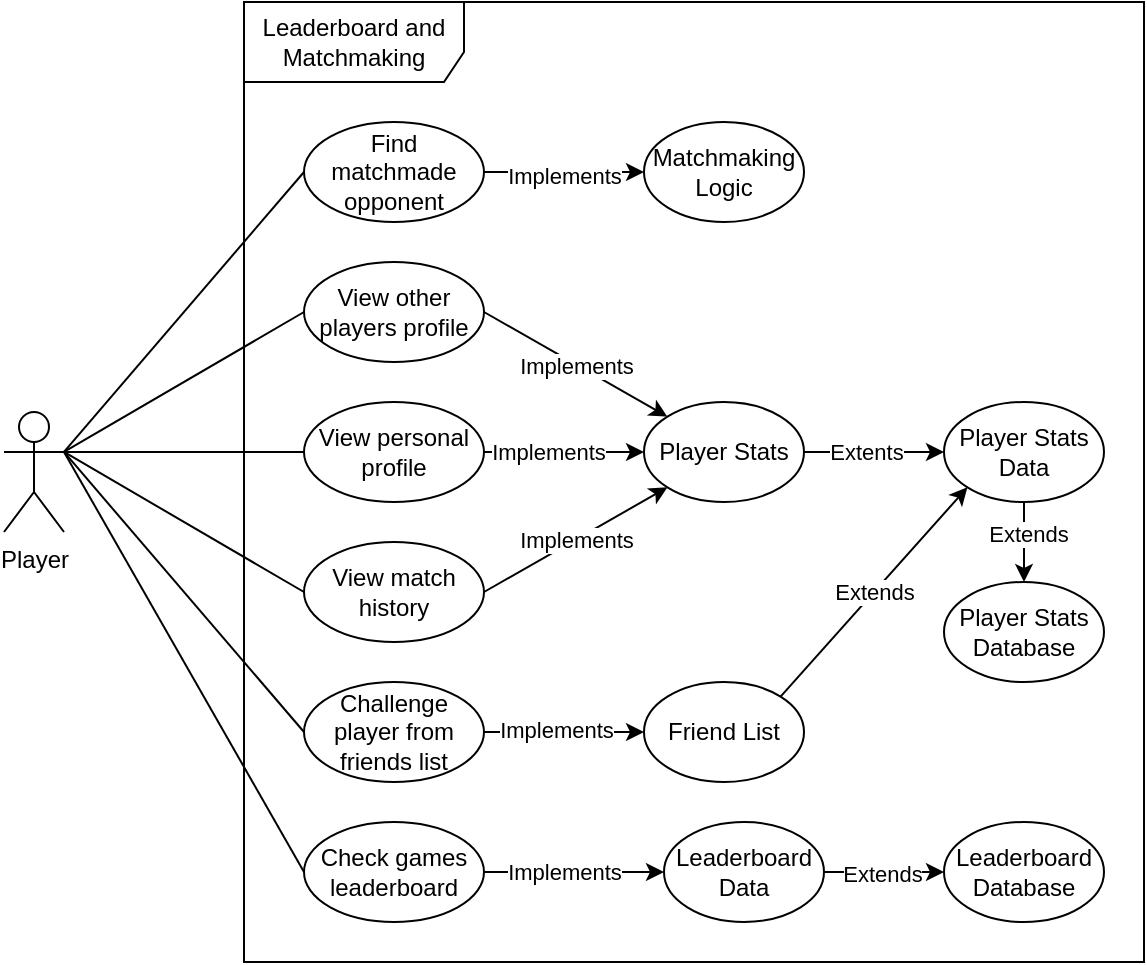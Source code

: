 <?xml version="1.0" encoding="UTF-8"?>
<mxfile version="26.1.0">
  <diagram name="Page-1" id="r8cucDlD3uPagZx595KA">
    <mxGraphModel dx="1178" dy="804" grid="1" gridSize="10" guides="1" tooltips="1" connect="1" arrows="1" fold="1" page="1" pageScale="1" pageWidth="1378" pageHeight="1693" math="0" shadow="0">
      <root>
        <mxCell id="0" />
        <mxCell id="1" parent="0" />
        <mxCell id="vRqvyTJ4AuiLB3XwPCij-26" value="Leaderboard and Matchmaking" style="shape=umlFrame;whiteSpace=wrap;html=1;pointerEvents=0;width=110;height=40;" parent="1" vertex="1">
          <mxGeometry x="360" y="710" width="450" height="480" as="geometry" />
        </mxCell>
        <mxCell id="vRqvyTJ4AuiLB3XwPCij-43" style="rounded=0;orthogonalLoop=1;jettySize=auto;html=1;exitX=1;exitY=0.333;exitDx=0;exitDy=0;exitPerimeter=0;entryX=0;entryY=0.5;entryDx=0;entryDy=0;endArrow=none;startFill=0;" parent="1" source="vRqvyTJ4AuiLB3XwPCij-27" target="vRqvyTJ4AuiLB3XwPCij-28" edge="1">
          <mxGeometry relative="1" as="geometry" />
        </mxCell>
        <mxCell id="vRqvyTJ4AuiLB3XwPCij-47" style="rounded=0;orthogonalLoop=1;jettySize=auto;html=1;exitX=1;exitY=0.333;exitDx=0;exitDy=0;exitPerimeter=0;entryX=0;entryY=0.5;entryDx=0;entryDy=0;endArrow=none;startFill=0;" parent="1" source="vRqvyTJ4AuiLB3XwPCij-27" target="vRqvyTJ4AuiLB3XwPCij-33" edge="1">
          <mxGeometry relative="1" as="geometry" />
        </mxCell>
        <mxCell id="vRqvyTJ4AuiLB3XwPCij-48" style="rounded=0;orthogonalLoop=1;jettySize=auto;html=1;exitX=1;exitY=0.333;exitDx=0;exitDy=0;exitPerimeter=0;entryX=0;entryY=0.5;entryDx=0;entryDy=0;endArrow=none;startFill=0;" parent="1" source="vRqvyTJ4AuiLB3XwPCij-27" target="vRqvyTJ4AuiLB3XwPCij-32" edge="1">
          <mxGeometry relative="1" as="geometry" />
        </mxCell>
        <mxCell id="vRqvyTJ4AuiLB3XwPCij-49" style="rounded=0;orthogonalLoop=1;jettySize=auto;html=1;exitX=1;exitY=0.333;exitDx=0;exitDy=0;exitPerimeter=0;entryX=0;entryY=0.5;entryDx=0;entryDy=0;endArrow=none;startFill=0;" parent="1" source="vRqvyTJ4AuiLB3XwPCij-27" target="vRqvyTJ4AuiLB3XwPCij-40" edge="1">
          <mxGeometry relative="1" as="geometry" />
        </mxCell>
        <mxCell id="vRqvyTJ4AuiLB3XwPCij-50" style="rounded=0;orthogonalLoop=1;jettySize=auto;html=1;exitX=1;exitY=0.333;exitDx=0;exitDy=0;exitPerimeter=0;entryX=0;entryY=0.5;entryDx=0;entryDy=0;endArrow=none;startFill=0;" parent="1" source="vRqvyTJ4AuiLB3XwPCij-27" target="vRqvyTJ4AuiLB3XwPCij-36" edge="1">
          <mxGeometry relative="1" as="geometry" />
        </mxCell>
        <mxCell id="vRqvyTJ4AuiLB3XwPCij-71" style="rounded=0;orthogonalLoop=1;jettySize=auto;html=1;exitX=1;exitY=0.333;exitDx=0;exitDy=0;exitPerimeter=0;entryX=0;entryY=0.5;entryDx=0;entryDy=0;endArrow=none;startFill=0;" parent="1" source="vRqvyTJ4AuiLB3XwPCij-27" target="vRqvyTJ4AuiLB3XwPCij-70" edge="1">
          <mxGeometry relative="1" as="geometry" />
        </mxCell>
        <mxCell id="vRqvyTJ4AuiLB3XwPCij-27" value="Player" style="shape=umlActor;verticalLabelPosition=bottom;verticalAlign=top;html=1;" parent="1" vertex="1">
          <mxGeometry x="240" y="915" width="30" height="60" as="geometry" />
        </mxCell>
        <mxCell id="UgS7PmAXyMimvmcps0D6-32" style="edgeStyle=orthogonalEdgeStyle;rounded=0;orthogonalLoop=1;jettySize=auto;html=1;exitX=1;exitY=0.5;exitDx=0;exitDy=0;entryX=0;entryY=0.5;entryDx=0;entryDy=0;" edge="1" parent="1" source="vRqvyTJ4AuiLB3XwPCij-28" target="UgS7PmAXyMimvmcps0D6-3">
          <mxGeometry relative="1" as="geometry" />
        </mxCell>
        <mxCell id="UgS7PmAXyMimvmcps0D6-33" value="Implements" style="edgeLabel;html=1;align=center;verticalAlign=middle;resizable=0;points=[];" vertex="1" connectable="0" parent="UgS7PmAXyMimvmcps0D6-32">
          <mxGeometry y="-2" relative="1" as="geometry">
            <mxPoint as="offset" />
          </mxGeometry>
        </mxCell>
        <mxCell id="vRqvyTJ4AuiLB3XwPCij-28" value="Find matchmade opponent" style="ellipse;whiteSpace=wrap;html=1;" parent="1" vertex="1">
          <mxGeometry x="390" y="770" width="90" height="50" as="geometry" />
        </mxCell>
        <mxCell id="UgS7PmAXyMimvmcps0D6-42" style="edgeStyle=orthogonalEdgeStyle;rounded=0;orthogonalLoop=1;jettySize=auto;html=1;exitX=1;exitY=0.5;exitDx=0;exitDy=0;entryX=0;entryY=0.5;entryDx=0;entryDy=0;" edge="1" parent="1" source="vRqvyTJ4AuiLB3XwPCij-32" target="UgS7PmAXyMimvmcps0D6-6">
          <mxGeometry relative="1" as="geometry" />
        </mxCell>
        <mxCell id="UgS7PmAXyMimvmcps0D6-43" value="Implements" style="edgeLabel;html=1;align=center;verticalAlign=middle;resizable=0;points=[];" vertex="1" connectable="0" parent="UgS7PmAXyMimvmcps0D6-42">
          <mxGeometry x="0.108" y="4" relative="1" as="geometry">
            <mxPoint x="-10" y="4" as="offset" />
          </mxGeometry>
        </mxCell>
        <mxCell id="vRqvyTJ4AuiLB3XwPCij-32" value="Check games leaderboard&lt;span style=&quot;color: rgba(0, 0, 0, 0); font-family: monospace; font-size: 0px; text-align: start; text-wrap-mode: nowrap;&quot;&gt;%3CmxGraphModel%3E%3Croot%3E%3CmxCell%20id%3D%220%22%2F%3E%3CmxCell%20id%3D%221%22%20parent%3D%220%22%2F%3E%3CmxCell%20id%3D%222%22%20value%3D%22login%22%20style%3D%22ellipse%3BwhiteSpace%3Dwrap%3Bhtml%3D1%3B%22%20vertex%3D%221%22%20parent%3D%221%22%3E%3CmxGeometry%20x%3D%22420%22%20y%3D%22320%22%20width%3D%2290%22%20height%3D%2250%22%20as%3D%22geometry%22%2F%3E%3C%2FmxCell%3E%3C%2Froot%3E%3C%2FmxGraphModel%3E&lt;/span&gt;&lt;span style=&quot;color: rgba(0, 0, 0, 0); font-family: monospace; font-size: 0px; text-align: start; text-wrap-mode: nowrap;&quot;&gt;%3CmxGraphModel%3E%3Croot%3E%3CmxCell%20id%3D%220%22%2F%3E%3CmxCell%20id%3D%221%22%20parent%3D%220%22%2F%3E%3CmxCell%20id%3D%222%22%20value%3D%22login%22%20style%3D%22ellipse%3BwhiteSpace%3Dwrap%3Bhtml%3D1%3B%22%20vertex%3D%221%22%20parent%3D%221%22%3E%3CmxGeometry%20x%3D%22420%22%20y%3D%22320%22%20width%3D%2290%22%20height%3D%2250%22%20as%3D%22geometry%22%2F%3E%3C%2FmxCell%3E%3C%2Froot%3E%3C%2FmxGraphModel%3E&lt;/span&gt;" style="ellipse;whiteSpace=wrap;html=1;" parent="1" vertex="1">
          <mxGeometry x="390" y="1120" width="90" height="50" as="geometry" />
        </mxCell>
        <mxCell id="vRqvyTJ4AuiLB3XwPCij-33" value="View other players profile" style="ellipse;whiteSpace=wrap;html=1;" parent="1" vertex="1">
          <mxGeometry x="390" y="840" width="90" height="50" as="geometry" />
        </mxCell>
        <mxCell id="vRqvyTJ4AuiLB3XwPCij-36" value="View match history" style="ellipse;whiteSpace=wrap;html=1;" parent="1" vertex="1">
          <mxGeometry x="390" y="980" width="90" height="50" as="geometry" />
        </mxCell>
        <mxCell id="vRqvyTJ4AuiLB3XwPCij-40" value="Challenge player from friends list" style="ellipse;whiteSpace=wrap;html=1;" parent="1" vertex="1">
          <mxGeometry x="390" y="1050" width="90" height="50" as="geometry" />
        </mxCell>
        <mxCell id="UgS7PmAXyMimvmcps0D6-12" style="edgeStyle=orthogonalEdgeStyle;rounded=0;orthogonalLoop=1;jettySize=auto;html=1;exitX=1;exitY=0.5;exitDx=0;exitDy=0;entryX=0;entryY=0.5;entryDx=0;entryDy=0;" edge="1" parent="1" source="vRqvyTJ4AuiLB3XwPCij-70" target="UgS7PmAXyMimvmcps0D6-7">
          <mxGeometry relative="1" as="geometry" />
        </mxCell>
        <mxCell id="UgS7PmAXyMimvmcps0D6-13" value="Implements" style="edgeLabel;html=1;align=center;verticalAlign=middle;resizable=0;points=[];" vertex="1" connectable="0" parent="UgS7PmAXyMimvmcps0D6-12">
          <mxGeometry x="-0.2" relative="1" as="geometry">
            <mxPoint as="offset" />
          </mxGeometry>
        </mxCell>
        <mxCell id="vRqvyTJ4AuiLB3XwPCij-70" value="View personal profile" style="ellipse;whiteSpace=wrap;html=1;" parent="1" vertex="1">
          <mxGeometry x="390" y="910" width="90" height="50" as="geometry" />
        </mxCell>
        <mxCell id="UgS7PmAXyMimvmcps0D6-3" value="Matchmaking Logic" style="ellipse;whiteSpace=wrap;html=1;" vertex="1" parent="1">
          <mxGeometry x="560" y="770" width="80" height="50" as="geometry" />
        </mxCell>
        <mxCell id="UgS7PmAXyMimvmcps0D6-18" style="edgeStyle=orthogonalEdgeStyle;rounded=0;orthogonalLoop=1;jettySize=auto;html=1;exitX=1;exitY=0.5;exitDx=0;exitDy=0;entryX=0;entryY=0.5;entryDx=0;entryDy=0;" edge="1" parent="1" source="UgS7PmAXyMimvmcps0D6-6" target="UgS7PmAXyMimvmcps0D6-14">
          <mxGeometry relative="1" as="geometry" />
        </mxCell>
        <mxCell id="UgS7PmAXyMimvmcps0D6-19" value="Extends" style="edgeLabel;html=1;align=center;verticalAlign=middle;resizable=0;points=[];" vertex="1" connectable="0" parent="UgS7PmAXyMimvmcps0D6-18">
          <mxGeometry x="-0.057" y="-1" relative="1" as="geometry">
            <mxPoint as="offset" />
          </mxGeometry>
        </mxCell>
        <mxCell id="UgS7PmAXyMimvmcps0D6-6" value="&lt;div&gt;Leaderboard Data&lt;/div&gt;" style="ellipse;whiteSpace=wrap;html=1;" vertex="1" parent="1">
          <mxGeometry x="570" y="1120" width="80" height="50" as="geometry" />
        </mxCell>
        <mxCell id="UgS7PmAXyMimvmcps0D6-9" style="edgeStyle=orthogonalEdgeStyle;rounded=0;orthogonalLoop=1;jettySize=auto;html=1;exitX=1;exitY=0.5;exitDx=0;exitDy=0;entryX=0;entryY=0.5;entryDx=0;entryDy=0;" edge="1" parent="1" source="UgS7PmAXyMimvmcps0D6-7" target="UgS7PmAXyMimvmcps0D6-8">
          <mxGeometry relative="1" as="geometry" />
        </mxCell>
        <mxCell id="UgS7PmAXyMimvmcps0D6-10" value="&lt;div&gt;Extents&lt;/div&gt;" style="edgeLabel;html=1;align=center;verticalAlign=middle;resizable=0;points=[];" vertex="1" connectable="0" parent="UgS7PmAXyMimvmcps0D6-9">
          <mxGeometry x="-0.133" y="-2" relative="1" as="geometry">
            <mxPoint y="-2" as="offset" />
          </mxGeometry>
        </mxCell>
        <mxCell id="UgS7PmAXyMimvmcps0D6-7" value="Player Stats" style="ellipse;whiteSpace=wrap;html=1;" vertex="1" parent="1">
          <mxGeometry x="560" y="910" width="80" height="50" as="geometry" />
        </mxCell>
        <mxCell id="UgS7PmAXyMimvmcps0D6-16" style="edgeStyle=orthogonalEdgeStyle;rounded=0;orthogonalLoop=1;jettySize=auto;html=1;exitX=0.5;exitY=1;exitDx=0;exitDy=0;entryX=0.5;entryY=0;entryDx=0;entryDy=0;" edge="1" parent="1" source="UgS7PmAXyMimvmcps0D6-8" target="UgS7PmAXyMimvmcps0D6-15">
          <mxGeometry relative="1" as="geometry" />
        </mxCell>
        <mxCell id="UgS7PmAXyMimvmcps0D6-17" value="Extends" style="edgeLabel;html=1;align=center;verticalAlign=middle;resizable=0;points=[];" vertex="1" connectable="0" parent="UgS7PmAXyMimvmcps0D6-16">
          <mxGeometry x="-0.2" y="2" relative="1" as="geometry">
            <mxPoint as="offset" />
          </mxGeometry>
        </mxCell>
        <mxCell id="UgS7PmAXyMimvmcps0D6-8" value="&lt;div&gt;Player Stats Data&lt;/div&gt;" style="ellipse;whiteSpace=wrap;html=1;" vertex="1" parent="1">
          <mxGeometry x="710" y="910" width="80" height="50" as="geometry" />
        </mxCell>
        <mxCell id="UgS7PmAXyMimvmcps0D6-14" value="Leaderboard Database" style="ellipse;whiteSpace=wrap;html=1;" vertex="1" parent="1">
          <mxGeometry x="710" y="1120" width="80" height="50" as="geometry" />
        </mxCell>
        <mxCell id="UgS7PmAXyMimvmcps0D6-15" value="Player Stats Database" style="ellipse;whiteSpace=wrap;html=1;" vertex="1" parent="1">
          <mxGeometry x="710" y="1000" width="80" height="50" as="geometry" />
        </mxCell>
        <mxCell id="UgS7PmAXyMimvmcps0D6-29" value="" style="endArrow=classic;html=1;rounded=0;exitX=1;exitY=0.5;exitDx=0;exitDy=0;entryX=0;entryY=0;entryDx=0;entryDy=0;" edge="1" parent="1" source="vRqvyTJ4AuiLB3XwPCij-33" target="UgS7PmAXyMimvmcps0D6-7">
          <mxGeometry relative="1" as="geometry">
            <mxPoint x="480" y="889" as="sourcePoint" />
            <mxPoint x="580" y="889" as="targetPoint" />
          </mxGeometry>
        </mxCell>
        <mxCell id="UgS7PmAXyMimvmcps0D6-30" value="Implements" style="edgeLabel;resizable=0;html=1;;align=center;verticalAlign=middle;" connectable="0" vertex="1" parent="UgS7PmAXyMimvmcps0D6-29">
          <mxGeometry relative="1" as="geometry" />
        </mxCell>
        <mxCell id="UgS7PmAXyMimvmcps0D6-34" value="" style="endArrow=classic;html=1;rounded=0;exitX=1;exitY=0.5;exitDx=0;exitDy=0;entryX=0;entryY=1;entryDx=0;entryDy=0;" edge="1" parent="1" source="vRqvyTJ4AuiLB3XwPCij-36" target="UgS7PmAXyMimvmcps0D6-7">
          <mxGeometry relative="1" as="geometry">
            <mxPoint x="500" y="990" as="sourcePoint" />
            <mxPoint x="580" y="999" as="targetPoint" />
          </mxGeometry>
        </mxCell>
        <mxCell id="UgS7PmAXyMimvmcps0D6-35" value="&lt;div&gt;Implements&lt;/div&gt;" style="edgeLabel;resizable=0;html=1;;align=center;verticalAlign=middle;" connectable="0" vertex="1" parent="UgS7PmAXyMimvmcps0D6-34">
          <mxGeometry relative="1" as="geometry" />
        </mxCell>
        <mxCell id="UgS7PmAXyMimvmcps0D6-44" value="&lt;div&gt;Friend List&lt;/div&gt;" style="ellipse;whiteSpace=wrap;html=1;" vertex="1" parent="1">
          <mxGeometry x="560" y="1050" width="80" height="50" as="geometry" />
        </mxCell>
        <mxCell id="UgS7PmAXyMimvmcps0D6-45" style="edgeStyle=orthogonalEdgeStyle;rounded=0;orthogonalLoop=1;jettySize=auto;html=1;exitX=1;exitY=0.5;exitDx=0;exitDy=0;entryX=0;entryY=0.5;entryDx=0;entryDy=0;" edge="1" parent="1" source="vRqvyTJ4AuiLB3XwPCij-40" target="UgS7PmAXyMimvmcps0D6-44">
          <mxGeometry relative="1" as="geometry" />
        </mxCell>
        <mxCell id="UgS7PmAXyMimvmcps0D6-46" value="Implements" style="edgeLabel;html=1;align=center;verticalAlign=middle;resizable=0;points=[];" vertex="1" connectable="0" parent="UgS7PmAXyMimvmcps0D6-45">
          <mxGeometry x="-0.1" y="1" relative="1" as="geometry">
            <mxPoint as="offset" />
          </mxGeometry>
        </mxCell>
        <mxCell id="UgS7PmAXyMimvmcps0D6-51" value="" style="endArrow=classic;html=1;rounded=0;exitX=1;exitY=0;exitDx=0;exitDy=0;entryX=0;entryY=1;entryDx=0;entryDy=0;" edge="1" parent="1" source="UgS7PmAXyMimvmcps0D6-44" target="UgS7PmAXyMimvmcps0D6-8">
          <mxGeometry relative="1" as="geometry">
            <mxPoint x="620" y="1020" as="sourcePoint" />
            <mxPoint x="720" y="1020" as="targetPoint" />
          </mxGeometry>
        </mxCell>
        <mxCell id="UgS7PmAXyMimvmcps0D6-52" value="Extends" style="edgeLabel;resizable=0;html=1;;align=center;verticalAlign=middle;" connectable="0" vertex="1" parent="UgS7PmAXyMimvmcps0D6-51">
          <mxGeometry relative="1" as="geometry" />
        </mxCell>
      </root>
    </mxGraphModel>
  </diagram>
</mxfile>
